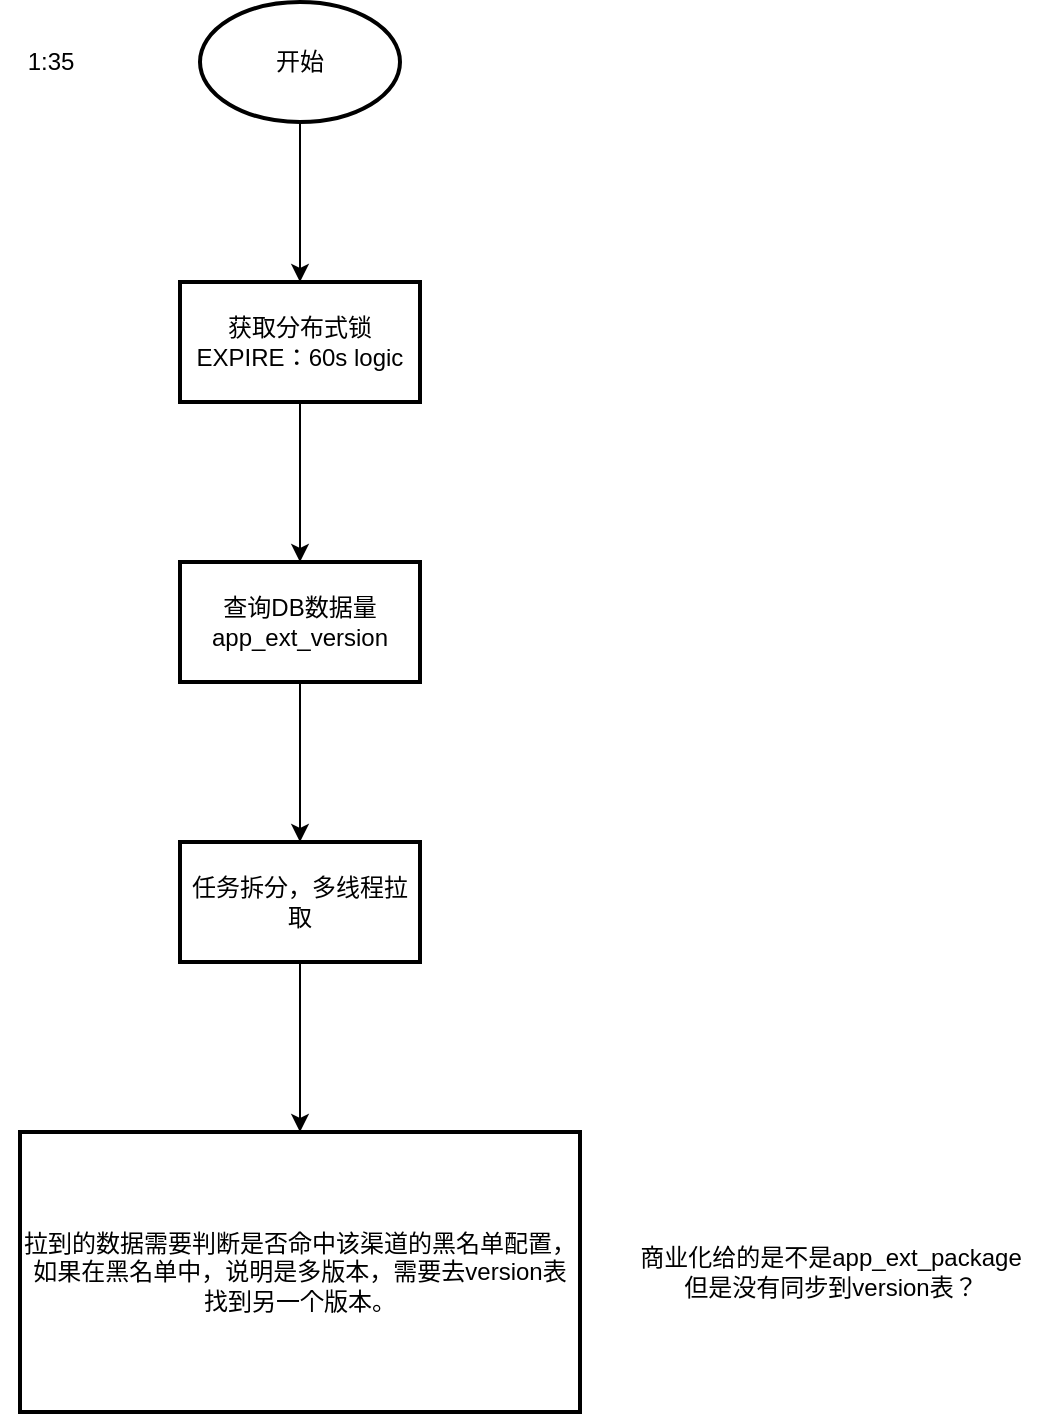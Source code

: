 <mxfile version="22.1.11" type="github">
  <diagram name="第 1 页" id="pFkgPFDs2E5yCrljTB45">
    <mxGraphModel dx="1050" dy="542" grid="1" gridSize="10" guides="1" tooltips="1" connect="1" arrows="1" fold="1" page="1" pageScale="1" pageWidth="827" pageHeight="1169" math="0" shadow="0">
      <root>
        <mxCell id="0" />
        <mxCell id="1" parent="0" />
        <mxCell id="l9A2zFB6rQt8aX-BpQNS-5" value="" style="edgeStyle=orthogonalEdgeStyle;rounded=0;orthogonalLoop=1;jettySize=auto;html=1;" edge="1" parent="1" source="l9A2zFB6rQt8aX-BpQNS-2" target="l9A2zFB6rQt8aX-BpQNS-4">
          <mxGeometry relative="1" as="geometry" />
        </mxCell>
        <mxCell id="l9A2zFB6rQt8aX-BpQNS-2" value="开始" style="strokeWidth=2;html=1;shape=mxgraph.flowchart.start_1;whiteSpace=wrap;" vertex="1" parent="1">
          <mxGeometry x="370" y="20" width="100" height="60" as="geometry" />
        </mxCell>
        <mxCell id="l9A2zFB6rQt8aX-BpQNS-3" value="1:35" style="text;html=1;align=center;verticalAlign=middle;resizable=0;points=[];autosize=1;strokeColor=none;fillColor=none;" vertex="1" parent="1">
          <mxGeometry x="270" y="35" width="50" height="30" as="geometry" />
        </mxCell>
        <mxCell id="l9A2zFB6rQt8aX-BpQNS-7" value="" style="edgeStyle=orthogonalEdgeStyle;rounded=0;orthogonalLoop=1;jettySize=auto;html=1;" edge="1" parent="1" source="l9A2zFB6rQt8aX-BpQNS-4" target="l9A2zFB6rQt8aX-BpQNS-6">
          <mxGeometry relative="1" as="geometry" />
        </mxCell>
        <mxCell id="l9A2zFB6rQt8aX-BpQNS-4" value="获取分布式锁&lt;br&gt;EXPIRE：60s logic" style="whiteSpace=wrap;html=1;strokeWidth=2;" vertex="1" parent="1">
          <mxGeometry x="360" y="160" width="120" height="60" as="geometry" />
        </mxCell>
        <mxCell id="l9A2zFB6rQt8aX-BpQNS-9" value="" style="edgeStyle=orthogonalEdgeStyle;rounded=0;orthogonalLoop=1;jettySize=auto;html=1;" edge="1" parent="1" source="l9A2zFB6rQt8aX-BpQNS-6" target="l9A2zFB6rQt8aX-BpQNS-8">
          <mxGeometry relative="1" as="geometry" />
        </mxCell>
        <mxCell id="l9A2zFB6rQt8aX-BpQNS-6" value="查询DB数据量&lt;br&gt;app_ext_version" style="whiteSpace=wrap;html=1;strokeWidth=2;" vertex="1" parent="1">
          <mxGeometry x="360" y="300" width="120" height="60" as="geometry" />
        </mxCell>
        <mxCell id="l9A2zFB6rQt8aX-BpQNS-11" value="" style="edgeStyle=orthogonalEdgeStyle;rounded=0;orthogonalLoop=1;jettySize=auto;html=1;" edge="1" parent="1" source="l9A2zFB6rQt8aX-BpQNS-8" target="l9A2zFB6rQt8aX-BpQNS-10">
          <mxGeometry relative="1" as="geometry" />
        </mxCell>
        <mxCell id="l9A2zFB6rQt8aX-BpQNS-8" value="任务拆分，多线程拉取" style="whiteSpace=wrap;html=1;strokeWidth=2;" vertex="1" parent="1">
          <mxGeometry x="360" y="440" width="120" height="60" as="geometry" />
        </mxCell>
        <mxCell id="l9A2zFB6rQt8aX-BpQNS-10" value="拉到的数据需要判断是否命中该渠道的黑名单配置，如果在黑名单中，说明是多版本，需要去version表找到另一个版本。" style="whiteSpace=wrap;html=1;strokeWidth=2;" vertex="1" parent="1">
          <mxGeometry x="280" y="585" width="280" height="140" as="geometry" />
        </mxCell>
        <mxCell id="l9A2zFB6rQt8aX-BpQNS-12" value="商业化给的是不是app_ext_package&lt;br&gt;但是没有同步到version表？" style="text;html=1;align=center;verticalAlign=middle;resizable=0;points=[];autosize=1;strokeColor=none;fillColor=none;" vertex="1" parent="1">
          <mxGeometry x="580" y="635" width="210" height="40" as="geometry" />
        </mxCell>
      </root>
    </mxGraphModel>
  </diagram>
</mxfile>
